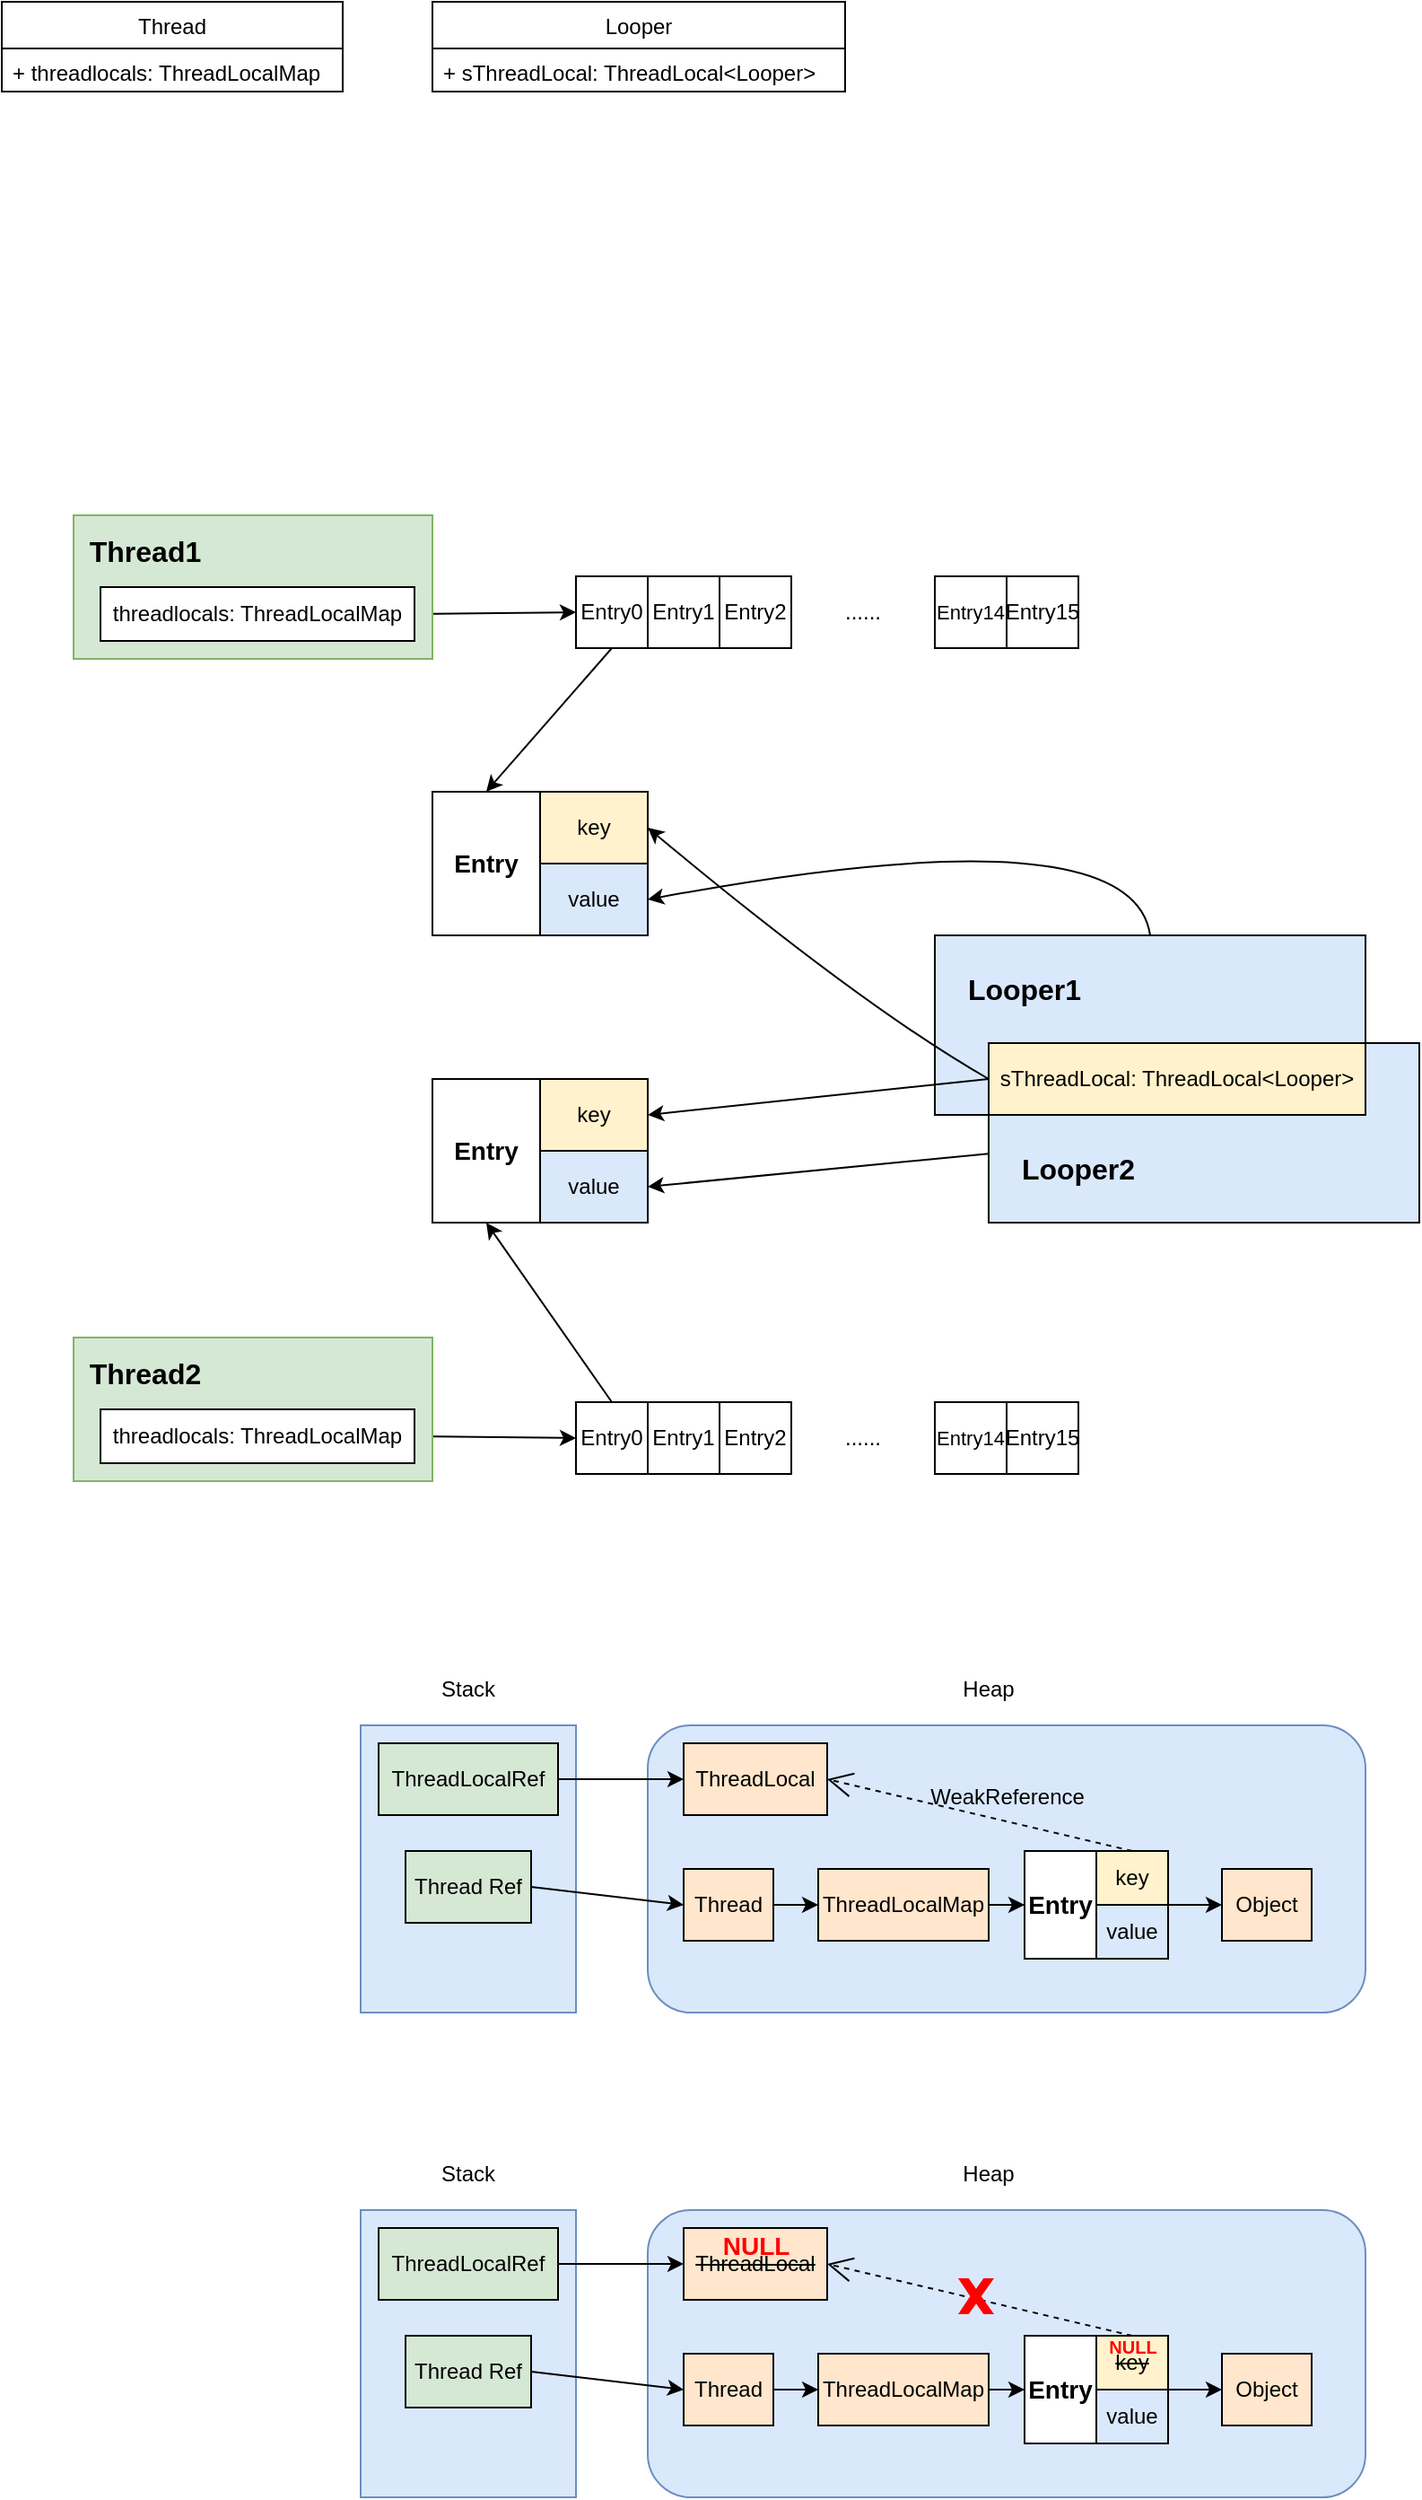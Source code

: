 <mxfile version="12.7.0" type="github">
  <diagram id="IKqn_DyzjneiCq9encZr" name="Page-1">
    <mxGraphModel dx="1722" dy="962" grid="0" gridSize="10" guides="1" tooltips="1" connect="1" arrows="1" fold="1" page="1" pageScale="1" pageWidth="4681" pageHeight="3300" math="0" shadow="0">
      <root>
        <mxCell id="0"/>
        <mxCell id="1" parent="0"/>
        <mxCell id="taLNeXMTBGDC4jhJPtlL-2" value="Thread" style="swimlane;fontStyle=0;childLayout=stackLayout;horizontal=1;startSize=26;fillColor=none;horizontalStack=0;resizeParent=1;resizeParentMax=0;resizeLast=0;collapsible=1;marginBottom=0;" vertex="1" parent="1">
          <mxGeometry x="120" y="120" width="190" height="50" as="geometry"/>
        </mxCell>
        <mxCell id="taLNeXMTBGDC4jhJPtlL-3" value="+ threadlocals: ThreadLocalMap" style="text;strokeColor=none;fillColor=none;align=left;verticalAlign=top;spacingLeft=4;spacingRight=4;overflow=hidden;rotatable=0;points=[[0,0.5],[1,0.5]];portConstraint=eastwest;" vertex="1" parent="taLNeXMTBGDC4jhJPtlL-2">
          <mxGeometry y="26" width="190" height="24" as="geometry"/>
        </mxCell>
        <mxCell id="taLNeXMTBGDC4jhJPtlL-6" value="Looper" style="swimlane;fontStyle=0;childLayout=stackLayout;horizontal=1;startSize=26;fillColor=none;horizontalStack=0;resizeParent=1;resizeParentMax=0;resizeLast=0;collapsible=1;marginBottom=0;" vertex="1" parent="1">
          <mxGeometry x="360" y="120" width="230" height="50" as="geometry"/>
        </mxCell>
        <mxCell id="taLNeXMTBGDC4jhJPtlL-7" value="+ sThreadLocal: ThreadLocal&lt;Looper&gt;" style="text;strokeColor=none;fillColor=none;align=left;verticalAlign=top;spacingLeft=4;spacingRight=4;overflow=hidden;rotatable=0;points=[[0,0.5],[1,0.5]];portConstraint=eastwest;" vertex="1" parent="taLNeXMTBGDC4jhJPtlL-6">
          <mxGeometry y="26" width="230" height="24" as="geometry"/>
        </mxCell>
        <mxCell id="taLNeXMTBGDC4jhJPtlL-30" value="" style="endArrow=classic;html=1;entryX=0;entryY=0.5;entryDx=0;entryDy=0;exitX=1;exitY=0.5;exitDx=0;exitDy=0;" edge="1" parent="1" source="taLNeXMTBGDC4jhJPtlL-49" target="taLNeXMTBGDC4jhJPtlL-31">
          <mxGeometry width="50" height="50" relative="1" as="geometry">
            <mxPoint x="360" y="460" as="sourcePoint"/>
            <mxPoint x="170" y="540" as="targetPoint"/>
          </mxGeometry>
        </mxCell>
        <mxCell id="taLNeXMTBGDC4jhJPtlL-31" value="Entry0" style="rounded=0;whiteSpace=wrap;html=1;fillColor=none;" vertex="1" parent="1">
          <mxGeometry x="440" y="440" width="40" height="40" as="geometry"/>
        </mxCell>
        <mxCell id="taLNeXMTBGDC4jhJPtlL-32" value="Entry1" style="rounded=0;whiteSpace=wrap;html=1;fillColor=none;" vertex="1" parent="1">
          <mxGeometry x="480" y="440" width="40" height="40" as="geometry"/>
        </mxCell>
        <mxCell id="taLNeXMTBGDC4jhJPtlL-33" value="Entry2" style="rounded=0;whiteSpace=wrap;html=1;fillColor=none;" vertex="1" parent="1">
          <mxGeometry x="520" y="440" width="40" height="40" as="geometry"/>
        </mxCell>
        <mxCell id="taLNeXMTBGDC4jhJPtlL-34" value="&lt;font style=&quot;font-size: 11px&quot;&gt;Entry14&lt;/font&gt;" style="rounded=0;whiteSpace=wrap;html=1;fillColor=none;" vertex="1" parent="1">
          <mxGeometry x="640" y="440" width="40" height="40" as="geometry"/>
        </mxCell>
        <mxCell id="taLNeXMTBGDC4jhJPtlL-35" value="Entry15" style="rounded=0;whiteSpace=wrap;html=1;fillColor=none;" vertex="1" parent="1">
          <mxGeometry x="680" y="440" width="40" height="40" as="geometry"/>
        </mxCell>
        <mxCell id="taLNeXMTBGDC4jhJPtlL-36" value="......" style="text;html=1;strokeColor=none;fillColor=none;align=center;verticalAlign=middle;whiteSpace=wrap;rounded=0;" vertex="1" parent="1">
          <mxGeometry x="580" y="450" width="40" height="20" as="geometry"/>
        </mxCell>
        <mxCell id="taLNeXMTBGDC4jhJPtlL-38" value="" style="endArrow=classic;html=1;exitX=0.5;exitY=1;exitDx=0;exitDy=0;entryX=0.5;entryY=0;entryDx=0;entryDy=0;" edge="1" parent="1" source="taLNeXMTBGDC4jhJPtlL-31" target="taLNeXMTBGDC4jhJPtlL-39">
          <mxGeometry width="50" height="50" relative="1" as="geometry">
            <mxPoint x="120" y="710" as="sourcePoint"/>
            <mxPoint x="170" y="660" as="targetPoint"/>
          </mxGeometry>
        </mxCell>
        <mxCell id="taLNeXMTBGDC4jhJPtlL-39" value="&lt;b&gt;&lt;font style=&quot;font-size: 14px&quot;&gt;Entry&lt;/font&gt;&lt;/b&gt;" style="rounded=0;whiteSpace=wrap;html=1;" vertex="1" parent="1">
          <mxGeometry x="360" y="560" width="60" height="80" as="geometry"/>
        </mxCell>
        <mxCell id="taLNeXMTBGDC4jhJPtlL-40" value="key" style="rounded=0;whiteSpace=wrap;html=1;fillColor=#fff2cc;strokeColor=#000000;" vertex="1" parent="1">
          <mxGeometry x="420" y="560" width="60" height="40" as="geometry"/>
        </mxCell>
        <mxCell id="taLNeXMTBGDC4jhJPtlL-41" value="value" style="rounded=0;whiteSpace=wrap;html=1;fillColor=#dae8fc;strokeColor=#000000;" vertex="1" parent="1">
          <mxGeometry x="420" y="600" width="60" height="40" as="geometry"/>
        </mxCell>
        <mxCell id="taLNeXMTBGDC4jhJPtlL-42" value="" style="rounded=0;whiteSpace=wrap;html=1;strokeColor=#000000;fillColor=#dae8fc;" vertex="1" parent="1">
          <mxGeometry x="640" y="640" width="240" height="100" as="geometry"/>
        </mxCell>
        <mxCell id="taLNeXMTBGDC4jhJPtlL-45" value="&lt;b style=&quot;font-size: 16px&quot;&gt;Looper1&lt;/b&gt;" style="text;html=1;strokeColor=none;fillColor=none;align=center;verticalAlign=middle;whiteSpace=wrap;rounded=0;" vertex="1" parent="1">
          <mxGeometry x="670" y="660" width="40" height="20" as="geometry"/>
        </mxCell>
        <mxCell id="taLNeXMTBGDC4jhJPtlL-48" value="" style="rounded=0;whiteSpace=wrap;html=1;fillColor=#d5e8d4;strokeColor=#82b366;" vertex="1" parent="1">
          <mxGeometry x="160" y="406" width="200" height="80" as="geometry"/>
        </mxCell>
        <mxCell id="taLNeXMTBGDC4jhJPtlL-49" value="&lt;span style=&quot;text-align: left ; white-space: nowrap&quot;&gt;threadlocals: ThreadLocalMap&lt;/span&gt;" style="rounded=0;whiteSpace=wrap;html=1;" vertex="1" parent="1">
          <mxGeometry x="175" y="446" width="175" height="30" as="geometry"/>
        </mxCell>
        <mxCell id="taLNeXMTBGDC4jhJPtlL-50" value="&lt;b style=&quot;font-size: 16px&quot;&gt;Thread1&lt;/b&gt;" style="text;html=1;strokeColor=none;fillColor=none;align=center;verticalAlign=middle;whiteSpace=wrap;rounded=0;" vertex="1" parent="1">
          <mxGeometry x="180" y="416" width="40" height="20" as="geometry"/>
        </mxCell>
        <mxCell id="taLNeXMTBGDC4jhJPtlL-51" value="" style="rounded=0;whiteSpace=wrap;html=1;strokeColor=#000000;fillColor=#dae8fc;" vertex="1" parent="1">
          <mxGeometry x="670" y="700" width="240" height="100" as="geometry"/>
        </mxCell>
        <mxCell id="taLNeXMTBGDC4jhJPtlL-52" value="&lt;span style=&quot;text-align: left&quot;&gt;sThreadLocal: ThreadLocal&amp;lt;Looper&amp;gt;&lt;/span&gt;" style="rounded=0;whiteSpace=wrap;html=1;strokeColor=#000000;fillColor=#fff2cc;" vertex="1" parent="1">
          <mxGeometry x="670" y="700" width="210" height="40" as="geometry"/>
        </mxCell>
        <mxCell id="taLNeXMTBGDC4jhJPtlL-53" value="&lt;b style=&quot;font-size: 16px&quot;&gt;Looper2&lt;/b&gt;" style="text;html=1;strokeColor=none;fillColor=none;align=center;verticalAlign=middle;whiteSpace=wrap;rounded=0;" vertex="1" parent="1">
          <mxGeometry x="700" y="760" width="40" height="20" as="geometry"/>
        </mxCell>
        <mxCell id="taLNeXMTBGDC4jhJPtlL-54" value="" style="endArrow=classic;html=1;entryX=0;entryY=0.5;entryDx=0;entryDy=0;exitX=1;exitY=0.5;exitDx=0;exitDy=0;" edge="1" parent="1" target="taLNeXMTBGDC4jhJPtlL-55" source="taLNeXMTBGDC4jhJPtlL-66">
          <mxGeometry width="50" height="50" relative="1" as="geometry">
            <mxPoint x="360" y="920" as="sourcePoint"/>
            <mxPoint x="170" y="1000" as="targetPoint"/>
          </mxGeometry>
        </mxCell>
        <mxCell id="taLNeXMTBGDC4jhJPtlL-55" value="Entry0" style="rounded=0;whiteSpace=wrap;html=1;fillColor=none;" vertex="1" parent="1">
          <mxGeometry x="440" y="900" width="40" height="40" as="geometry"/>
        </mxCell>
        <mxCell id="taLNeXMTBGDC4jhJPtlL-56" value="Entry1" style="rounded=0;whiteSpace=wrap;html=1;fillColor=none;" vertex="1" parent="1">
          <mxGeometry x="480" y="900" width="40" height="40" as="geometry"/>
        </mxCell>
        <mxCell id="taLNeXMTBGDC4jhJPtlL-57" value="Entry2" style="rounded=0;whiteSpace=wrap;html=1;fillColor=none;" vertex="1" parent="1">
          <mxGeometry x="520" y="900" width="40" height="40" as="geometry"/>
        </mxCell>
        <mxCell id="taLNeXMTBGDC4jhJPtlL-58" value="&lt;font style=&quot;font-size: 11px&quot;&gt;Entry14&lt;/font&gt;" style="rounded=0;whiteSpace=wrap;html=1;fillColor=none;" vertex="1" parent="1">
          <mxGeometry x="640" y="900" width="40" height="40" as="geometry"/>
        </mxCell>
        <mxCell id="taLNeXMTBGDC4jhJPtlL-59" value="Entry15" style="rounded=0;whiteSpace=wrap;html=1;fillColor=none;" vertex="1" parent="1">
          <mxGeometry x="680" y="900" width="40" height="40" as="geometry"/>
        </mxCell>
        <mxCell id="taLNeXMTBGDC4jhJPtlL-60" value="......" style="text;html=1;strokeColor=none;fillColor=none;align=center;verticalAlign=middle;whiteSpace=wrap;rounded=0;" vertex="1" parent="1">
          <mxGeometry x="580" y="910" width="40" height="20" as="geometry"/>
        </mxCell>
        <mxCell id="taLNeXMTBGDC4jhJPtlL-61" value="" style="endArrow=classic;html=1;exitX=0.5;exitY=0;exitDx=0;exitDy=0;entryX=0.5;entryY=1;entryDx=0;entryDy=0;" edge="1" parent="1" source="taLNeXMTBGDC4jhJPtlL-55" target="taLNeXMTBGDC4jhJPtlL-62">
          <mxGeometry width="50" height="50" relative="1" as="geometry">
            <mxPoint x="120" y="1170" as="sourcePoint"/>
            <mxPoint x="170" y="1120" as="targetPoint"/>
          </mxGeometry>
        </mxCell>
        <mxCell id="taLNeXMTBGDC4jhJPtlL-62" value="&lt;b&gt;&lt;font style=&quot;font-size: 14px&quot;&gt;Entry&lt;/font&gt;&lt;/b&gt;" style="rounded=0;whiteSpace=wrap;html=1;" vertex="1" parent="1">
          <mxGeometry x="360" y="720" width="60" height="80" as="geometry"/>
        </mxCell>
        <mxCell id="taLNeXMTBGDC4jhJPtlL-63" value="key" style="rounded=0;whiteSpace=wrap;html=1;fillColor=#fff2cc;strokeColor=#000000;" vertex="1" parent="1">
          <mxGeometry x="420" y="720" width="60" height="40" as="geometry"/>
        </mxCell>
        <mxCell id="taLNeXMTBGDC4jhJPtlL-64" value="value" style="rounded=0;whiteSpace=wrap;html=1;fillColor=#dae8fc;strokeColor=#000000;" vertex="1" parent="1">
          <mxGeometry x="420" y="760" width="60" height="40" as="geometry"/>
        </mxCell>
        <mxCell id="taLNeXMTBGDC4jhJPtlL-65" value="" style="rounded=0;whiteSpace=wrap;html=1;fillColor=#d5e8d4;strokeColor=#82b366;" vertex="1" parent="1">
          <mxGeometry x="160" y="864" width="200" height="80" as="geometry"/>
        </mxCell>
        <mxCell id="taLNeXMTBGDC4jhJPtlL-66" value="&lt;span style=&quot;text-align: left ; white-space: nowrap&quot;&gt;threadlocals: ThreadLocalMap&lt;/span&gt;" style="rounded=0;whiteSpace=wrap;html=1;" vertex="1" parent="1">
          <mxGeometry x="175" y="904" width="175" height="30" as="geometry"/>
        </mxCell>
        <mxCell id="taLNeXMTBGDC4jhJPtlL-67" value="&lt;b style=&quot;font-size: 16px&quot;&gt;Thread2&lt;/b&gt;" style="text;html=1;strokeColor=none;fillColor=none;align=center;verticalAlign=middle;whiteSpace=wrap;rounded=0;" vertex="1" parent="1">
          <mxGeometry x="180" y="874" width="40" height="20" as="geometry"/>
        </mxCell>
        <mxCell id="taLNeXMTBGDC4jhJPtlL-68" value="" style="curved=1;endArrow=classic;html=1;entryX=1;entryY=0.5;entryDx=0;entryDy=0;exitX=0.5;exitY=0;exitDx=0;exitDy=0;" edge="1" parent="1" source="taLNeXMTBGDC4jhJPtlL-42" target="taLNeXMTBGDC4jhJPtlL-41">
          <mxGeometry width="50" height="50" relative="1" as="geometry">
            <mxPoint x="780" y="700" as="sourcePoint"/>
            <mxPoint x="170" y="980" as="targetPoint"/>
            <Array as="points">
              <mxPoint x="750" y="570"/>
            </Array>
          </mxGeometry>
        </mxCell>
        <mxCell id="taLNeXMTBGDC4jhJPtlL-70" value="" style="endArrow=classic;html=1;entryX=1;entryY=0.5;entryDx=0;entryDy=0;" edge="1" parent="1" source="taLNeXMTBGDC4jhJPtlL-51" target="taLNeXMTBGDC4jhJPtlL-64">
          <mxGeometry width="50" height="50" relative="1" as="geometry">
            <mxPoint x="120" y="1030" as="sourcePoint"/>
            <mxPoint x="170" y="980" as="targetPoint"/>
          </mxGeometry>
        </mxCell>
        <mxCell id="taLNeXMTBGDC4jhJPtlL-71" value="" style="endArrow=classic;html=1;entryX=1;entryY=0.5;entryDx=0;entryDy=0;exitX=0;exitY=0.5;exitDx=0;exitDy=0;" edge="1" parent="1" source="taLNeXMTBGDC4jhJPtlL-52" target="taLNeXMTBGDC4jhJPtlL-63">
          <mxGeometry width="50" height="50" relative="1" as="geometry">
            <mxPoint x="680" y="771.613" as="sourcePoint"/>
            <mxPoint x="490" y="790.0" as="targetPoint"/>
          </mxGeometry>
        </mxCell>
        <mxCell id="taLNeXMTBGDC4jhJPtlL-72" value="" style="curved=1;endArrow=classic;html=1;entryX=1;entryY=0.5;entryDx=0;entryDy=0;" edge="1" parent="1" target="taLNeXMTBGDC4jhJPtlL-40">
          <mxGeometry width="50" height="50" relative="1" as="geometry">
            <mxPoint x="670" y="720" as="sourcePoint"/>
            <mxPoint x="490" y="630" as="targetPoint"/>
            <Array as="points">
              <mxPoint x="600" y="680"/>
            </Array>
          </mxGeometry>
        </mxCell>
        <mxCell id="taLNeXMTBGDC4jhJPtlL-76" value="" style="rounded=0;whiteSpace=wrap;html=1;strokeColor=#6c8ebf;fillColor=#dae8fc;" vertex="1" parent="1">
          <mxGeometry x="320" y="1080" width="120" height="160" as="geometry"/>
        </mxCell>
        <mxCell id="taLNeXMTBGDC4jhJPtlL-77" value="ThreadLocalRef" style="rounded=0;whiteSpace=wrap;html=1;strokeColor=#000000;fillColor=#d5e8d4;" vertex="1" parent="1">
          <mxGeometry x="330" y="1090" width="100" height="40" as="geometry"/>
        </mxCell>
        <mxCell id="taLNeXMTBGDC4jhJPtlL-78" value="Thread Ref" style="rounded=0;whiteSpace=wrap;html=1;strokeColor=#000000;fillColor=#d5e8d4;" vertex="1" parent="1">
          <mxGeometry x="345" y="1150" width="70" height="40" as="geometry"/>
        </mxCell>
        <mxCell id="taLNeXMTBGDC4jhJPtlL-79" value="" style="rounded=1;whiteSpace=wrap;html=1;strokeColor=#6c8ebf;fillColor=#dae8fc;" vertex="1" parent="1">
          <mxGeometry x="480" y="1080" width="400" height="160" as="geometry"/>
        </mxCell>
        <mxCell id="taLNeXMTBGDC4jhJPtlL-80" value="Stack" style="text;html=1;strokeColor=none;fillColor=none;align=center;verticalAlign=middle;whiteSpace=wrap;rounded=0;" vertex="1" parent="1">
          <mxGeometry x="360" y="1050" width="40" height="20" as="geometry"/>
        </mxCell>
        <mxCell id="taLNeXMTBGDC4jhJPtlL-81" value="Heap" style="text;html=1;strokeColor=none;fillColor=none;align=center;verticalAlign=middle;whiteSpace=wrap;rounded=0;" vertex="1" parent="1">
          <mxGeometry x="650" y="1050" width="40" height="20" as="geometry"/>
        </mxCell>
        <mxCell id="taLNeXMTBGDC4jhJPtlL-82" value="ThreadLocal" style="rounded=0;whiteSpace=wrap;html=1;strokeColor=#000000;fillColor=#ffe6cc;" vertex="1" parent="1">
          <mxGeometry x="500" y="1090" width="80" height="40" as="geometry"/>
        </mxCell>
        <mxCell id="taLNeXMTBGDC4jhJPtlL-91" value="" style="edgeStyle=orthogonalEdgeStyle;rounded=0;orthogonalLoop=1;jettySize=auto;html=1;" edge="1" parent="1" source="taLNeXMTBGDC4jhJPtlL-83" target="taLNeXMTBGDC4jhJPtlL-84">
          <mxGeometry relative="1" as="geometry"/>
        </mxCell>
        <mxCell id="taLNeXMTBGDC4jhJPtlL-83" value="Thread" style="rounded=0;whiteSpace=wrap;html=1;strokeColor=#000000;fillColor=#ffe6cc;" vertex="1" parent="1">
          <mxGeometry x="500" y="1160" width="50" height="40" as="geometry"/>
        </mxCell>
        <mxCell id="taLNeXMTBGDC4jhJPtlL-92" value="" style="edgeStyle=orthogonalEdgeStyle;rounded=0;orthogonalLoop=1;jettySize=auto;html=1;entryX=0;entryY=0.5;entryDx=0;entryDy=0;" edge="1" parent="1" source="taLNeXMTBGDC4jhJPtlL-84" target="taLNeXMTBGDC4jhJPtlL-85">
          <mxGeometry relative="1" as="geometry"/>
        </mxCell>
        <mxCell id="taLNeXMTBGDC4jhJPtlL-84" value="ThreadLocalMap" style="rounded=0;whiteSpace=wrap;html=1;strokeColor=#000000;fillColor=#ffe6cc;" vertex="1" parent="1">
          <mxGeometry x="575" y="1160" width="95" height="40" as="geometry"/>
        </mxCell>
        <mxCell id="taLNeXMTBGDC4jhJPtlL-85" value="&lt;b&gt;&lt;font style=&quot;font-size: 14px&quot;&gt;Entry&lt;/font&gt;&lt;/b&gt;" style="rounded=0;whiteSpace=wrap;html=1;" vertex="1" parent="1">
          <mxGeometry x="690" y="1150" width="40" height="60" as="geometry"/>
        </mxCell>
        <mxCell id="taLNeXMTBGDC4jhJPtlL-86" value="key" style="rounded=0;whiteSpace=wrap;html=1;fillColor=#fff2cc;strokeColor=#000000;" vertex="1" parent="1">
          <mxGeometry x="730" y="1150" width="40" height="30" as="geometry"/>
        </mxCell>
        <mxCell id="taLNeXMTBGDC4jhJPtlL-87" value="value" style="rounded=0;whiteSpace=wrap;html=1;fillColor=#dae8fc;strokeColor=#000000;" vertex="1" parent="1">
          <mxGeometry x="730" y="1180" width="40" height="30" as="geometry"/>
        </mxCell>
        <mxCell id="taLNeXMTBGDC4jhJPtlL-89" value="Object" style="rounded=0;whiteSpace=wrap;html=1;strokeColor=#000000;fillColor=#ffe6cc;" vertex="1" parent="1">
          <mxGeometry x="800" y="1160" width="50" height="40" as="geometry"/>
        </mxCell>
        <mxCell id="taLNeXMTBGDC4jhJPtlL-93" value="" style="endArrow=classic;html=1;entryX=0;entryY=0.5;entryDx=0;entryDy=0;exitX=1;exitY=0;exitDx=0;exitDy=0;" edge="1" parent="1" source="taLNeXMTBGDC4jhJPtlL-87" target="taLNeXMTBGDC4jhJPtlL-89">
          <mxGeometry width="50" height="50" relative="1" as="geometry">
            <mxPoint x="140" y="1310" as="sourcePoint"/>
            <mxPoint x="190" y="1260" as="targetPoint"/>
          </mxGeometry>
        </mxCell>
        <mxCell id="taLNeXMTBGDC4jhJPtlL-95" value="" style="endArrow=classic;html=1;entryX=0;entryY=0.5;entryDx=0;entryDy=0;exitX=1;exitY=0.5;exitDx=0;exitDy=0;" edge="1" parent="1" source="taLNeXMTBGDC4jhJPtlL-78" target="taLNeXMTBGDC4jhJPtlL-83">
          <mxGeometry width="50" height="50" relative="1" as="geometry">
            <mxPoint x="140" y="1310" as="sourcePoint"/>
            <mxPoint x="190" y="1260" as="targetPoint"/>
          </mxGeometry>
        </mxCell>
        <mxCell id="taLNeXMTBGDC4jhJPtlL-96" value="" style="endArrow=classic;html=1;entryX=0;entryY=0.5;entryDx=0;entryDy=0;exitX=1;exitY=0.5;exitDx=0;exitDy=0;" edge="1" parent="1" source="taLNeXMTBGDC4jhJPtlL-77" target="taLNeXMTBGDC4jhJPtlL-82">
          <mxGeometry width="50" height="50" relative="1" as="geometry">
            <mxPoint x="140" y="1310" as="sourcePoint"/>
            <mxPoint x="190" y="1260" as="targetPoint"/>
          </mxGeometry>
        </mxCell>
        <mxCell id="taLNeXMTBGDC4jhJPtlL-97" value="" style="endArrow=open;endSize=12;dashed=1;html=1;entryX=1;entryY=0.5;entryDx=0;entryDy=0;exitX=0.5;exitY=0;exitDx=0;exitDy=0;" edge="1" parent="1" source="taLNeXMTBGDC4jhJPtlL-86" target="taLNeXMTBGDC4jhJPtlL-82">
          <mxGeometry width="160" relative="1" as="geometry">
            <mxPoint x="190" y="1260" as="sourcePoint"/>
            <mxPoint x="350" y="1260" as="targetPoint"/>
          </mxGeometry>
        </mxCell>
        <mxCell id="taLNeXMTBGDC4jhJPtlL-98" value="WeakReference" style="text;html=1;align=center;verticalAlign=middle;resizable=0;points=[];labelBackgroundColor=none;" vertex="1" connectable="0" parent="taLNeXMTBGDC4jhJPtlL-97">
          <mxGeometry x="0.347" relative="1" as="geometry">
            <mxPoint x="44.38" y="-3.09" as="offset"/>
          </mxGeometry>
        </mxCell>
        <mxCell id="taLNeXMTBGDC4jhJPtlL-99" value="" style="rounded=0;whiteSpace=wrap;html=1;strokeColor=#6c8ebf;fillColor=#dae8fc;" vertex="1" parent="1">
          <mxGeometry x="320" y="1350" width="120" height="160" as="geometry"/>
        </mxCell>
        <mxCell id="taLNeXMTBGDC4jhJPtlL-100" value="ThreadLocalRef" style="rounded=0;whiteSpace=wrap;html=1;strokeColor=#000000;fillColor=#d5e8d4;" vertex="1" parent="1">
          <mxGeometry x="330" y="1360" width="100" height="40" as="geometry"/>
        </mxCell>
        <mxCell id="taLNeXMTBGDC4jhJPtlL-101" value="Thread Ref" style="rounded=0;whiteSpace=wrap;html=1;strokeColor=#000000;fillColor=#d5e8d4;" vertex="1" parent="1">
          <mxGeometry x="345" y="1420" width="70" height="40" as="geometry"/>
        </mxCell>
        <mxCell id="taLNeXMTBGDC4jhJPtlL-102" value="" style="rounded=1;whiteSpace=wrap;html=1;strokeColor=#6c8ebf;fillColor=#dae8fc;" vertex="1" parent="1">
          <mxGeometry x="480" y="1350" width="400" height="160" as="geometry"/>
        </mxCell>
        <mxCell id="taLNeXMTBGDC4jhJPtlL-103" value="Stack" style="text;html=1;strokeColor=none;fillColor=none;align=center;verticalAlign=middle;whiteSpace=wrap;rounded=0;" vertex="1" parent="1">
          <mxGeometry x="360" y="1320" width="40" height="20" as="geometry"/>
        </mxCell>
        <mxCell id="taLNeXMTBGDC4jhJPtlL-104" value="Heap" style="text;html=1;strokeColor=none;fillColor=none;align=center;verticalAlign=middle;whiteSpace=wrap;rounded=0;" vertex="1" parent="1">
          <mxGeometry x="650" y="1320" width="40" height="20" as="geometry"/>
        </mxCell>
        <mxCell id="taLNeXMTBGDC4jhJPtlL-105" value="&lt;strike&gt;ThreadLocal&lt;/strike&gt;" style="rounded=0;whiteSpace=wrap;html=1;strokeColor=#000000;fillColor=#ffe6cc;" vertex="1" parent="1">
          <mxGeometry x="500" y="1360" width="80" height="40" as="geometry"/>
        </mxCell>
        <mxCell id="taLNeXMTBGDC4jhJPtlL-106" value="" style="edgeStyle=orthogonalEdgeStyle;rounded=0;orthogonalLoop=1;jettySize=auto;html=1;" edge="1" parent="1" source="taLNeXMTBGDC4jhJPtlL-107" target="taLNeXMTBGDC4jhJPtlL-109">
          <mxGeometry relative="1" as="geometry"/>
        </mxCell>
        <mxCell id="taLNeXMTBGDC4jhJPtlL-107" value="Thread" style="rounded=0;whiteSpace=wrap;html=1;strokeColor=#000000;fillColor=#ffe6cc;" vertex="1" parent="1">
          <mxGeometry x="500" y="1430" width="50" height="40" as="geometry"/>
        </mxCell>
        <mxCell id="taLNeXMTBGDC4jhJPtlL-108" value="" style="edgeStyle=orthogonalEdgeStyle;rounded=0;orthogonalLoop=1;jettySize=auto;html=1;entryX=0;entryY=0.5;entryDx=0;entryDy=0;" edge="1" parent="1" source="taLNeXMTBGDC4jhJPtlL-109" target="taLNeXMTBGDC4jhJPtlL-110">
          <mxGeometry relative="1" as="geometry"/>
        </mxCell>
        <mxCell id="taLNeXMTBGDC4jhJPtlL-109" value="ThreadLocalMap" style="rounded=0;whiteSpace=wrap;html=1;strokeColor=#000000;fillColor=#ffe6cc;" vertex="1" parent="1">
          <mxGeometry x="575" y="1430" width="95" height="40" as="geometry"/>
        </mxCell>
        <mxCell id="taLNeXMTBGDC4jhJPtlL-110" value="&lt;b&gt;&lt;font style=&quot;font-size: 14px&quot;&gt;Entry&lt;/font&gt;&lt;/b&gt;" style="rounded=0;whiteSpace=wrap;html=1;" vertex="1" parent="1">
          <mxGeometry x="690" y="1420" width="40" height="60" as="geometry"/>
        </mxCell>
        <mxCell id="taLNeXMTBGDC4jhJPtlL-111" value="&lt;strike&gt;key&lt;/strike&gt;" style="rounded=0;whiteSpace=wrap;html=1;fillColor=#fff2cc;strokeColor=#000000;" vertex="1" parent="1">
          <mxGeometry x="730" y="1420" width="40" height="30" as="geometry"/>
        </mxCell>
        <mxCell id="taLNeXMTBGDC4jhJPtlL-112" value="value" style="rounded=0;whiteSpace=wrap;html=1;fillColor=#dae8fc;strokeColor=#000000;" vertex="1" parent="1">
          <mxGeometry x="730" y="1450" width="40" height="30" as="geometry"/>
        </mxCell>
        <mxCell id="taLNeXMTBGDC4jhJPtlL-113" value="Object" style="rounded=0;whiteSpace=wrap;html=1;strokeColor=#000000;fillColor=#ffe6cc;" vertex="1" parent="1">
          <mxGeometry x="800" y="1430" width="50" height="40" as="geometry"/>
        </mxCell>
        <mxCell id="taLNeXMTBGDC4jhJPtlL-114" value="" style="endArrow=classic;html=1;entryX=0;entryY=0.5;entryDx=0;entryDy=0;exitX=1;exitY=0;exitDx=0;exitDy=0;" edge="1" parent="1" source="taLNeXMTBGDC4jhJPtlL-112" target="taLNeXMTBGDC4jhJPtlL-113">
          <mxGeometry width="50" height="50" relative="1" as="geometry">
            <mxPoint x="140" y="1580" as="sourcePoint"/>
            <mxPoint x="190" y="1530" as="targetPoint"/>
          </mxGeometry>
        </mxCell>
        <mxCell id="taLNeXMTBGDC4jhJPtlL-115" value="" style="endArrow=classic;html=1;entryX=0;entryY=0.5;entryDx=0;entryDy=0;exitX=1;exitY=0.5;exitDx=0;exitDy=0;" edge="1" parent="1" source="taLNeXMTBGDC4jhJPtlL-101" target="taLNeXMTBGDC4jhJPtlL-107">
          <mxGeometry width="50" height="50" relative="1" as="geometry">
            <mxPoint x="140" y="1580" as="sourcePoint"/>
            <mxPoint x="190" y="1530" as="targetPoint"/>
          </mxGeometry>
        </mxCell>
        <mxCell id="taLNeXMTBGDC4jhJPtlL-116" value="" style="endArrow=classic;html=1;entryX=0;entryY=0.5;entryDx=0;entryDy=0;exitX=1;exitY=0.5;exitDx=0;exitDy=0;" edge="1" parent="1" source="taLNeXMTBGDC4jhJPtlL-100" target="taLNeXMTBGDC4jhJPtlL-105">
          <mxGeometry width="50" height="50" relative="1" as="geometry">
            <mxPoint x="140" y="1580" as="sourcePoint"/>
            <mxPoint x="190" y="1530" as="targetPoint"/>
          </mxGeometry>
        </mxCell>
        <mxCell id="taLNeXMTBGDC4jhJPtlL-117" value="" style="endArrow=open;endSize=12;dashed=1;html=1;entryX=1;entryY=0.5;entryDx=0;entryDy=0;exitX=0.5;exitY=0;exitDx=0;exitDy=0;" edge="1" parent="1" source="taLNeXMTBGDC4jhJPtlL-111" target="taLNeXMTBGDC4jhJPtlL-105">
          <mxGeometry width="160" relative="1" as="geometry">
            <mxPoint x="190" y="1530" as="sourcePoint"/>
            <mxPoint x="350" y="1530" as="targetPoint"/>
          </mxGeometry>
        </mxCell>
        <mxCell id="taLNeXMTBGDC4jhJPtlL-120" value="" style="verticalLabelPosition=bottom;verticalAlign=top;html=1;shape=mxgraph.basic.x;labelBackgroundColor=none;strokeColor=none;fillColor=#FF0000;" vertex="1" parent="1">
          <mxGeometry x="653" y="1388" width="20" height="20" as="geometry"/>
        </mxCell>
        <mxCell id="taLNeXMTBGDC4jhJPtlL-126" value="&lt;font color=&quot;#ff0000&quot; size=&quot;1&quot;&gt;&lt;b style=&quot;font-size: 14px&quot;&gt;NULL&lt;/b&gt;&lt;/font&gt;" style="text;html=1;align=center;verticalAlign=middle;resizable=0;points=[];autosize=1;" vertex="1" parent="1">
          <mxGeometry x="515" y="1360" width="50" height="20" as="geometry"/>
        </mxCell>
        <mxCell id="taLNeXMTBGDC4jhJPtlL-127" value="&lt;font color=&quot;#ff0000&quot; size=&quot;1&quot;&gt;&lt;b&gt;NULL&lt;/b&gt;&lt;/font&gt;" style="text;html=1;align=center;verticalAlign=middle;resizable=0;points=[];autosize=1;" vertex="1" parent="1">
          <mxGeometry x="725" y="1416" width="50" height="20" as="geometry"/>
        </mxCell>
      </root>
    </mxGraphModel>
  </diagram>
</mxfile>
